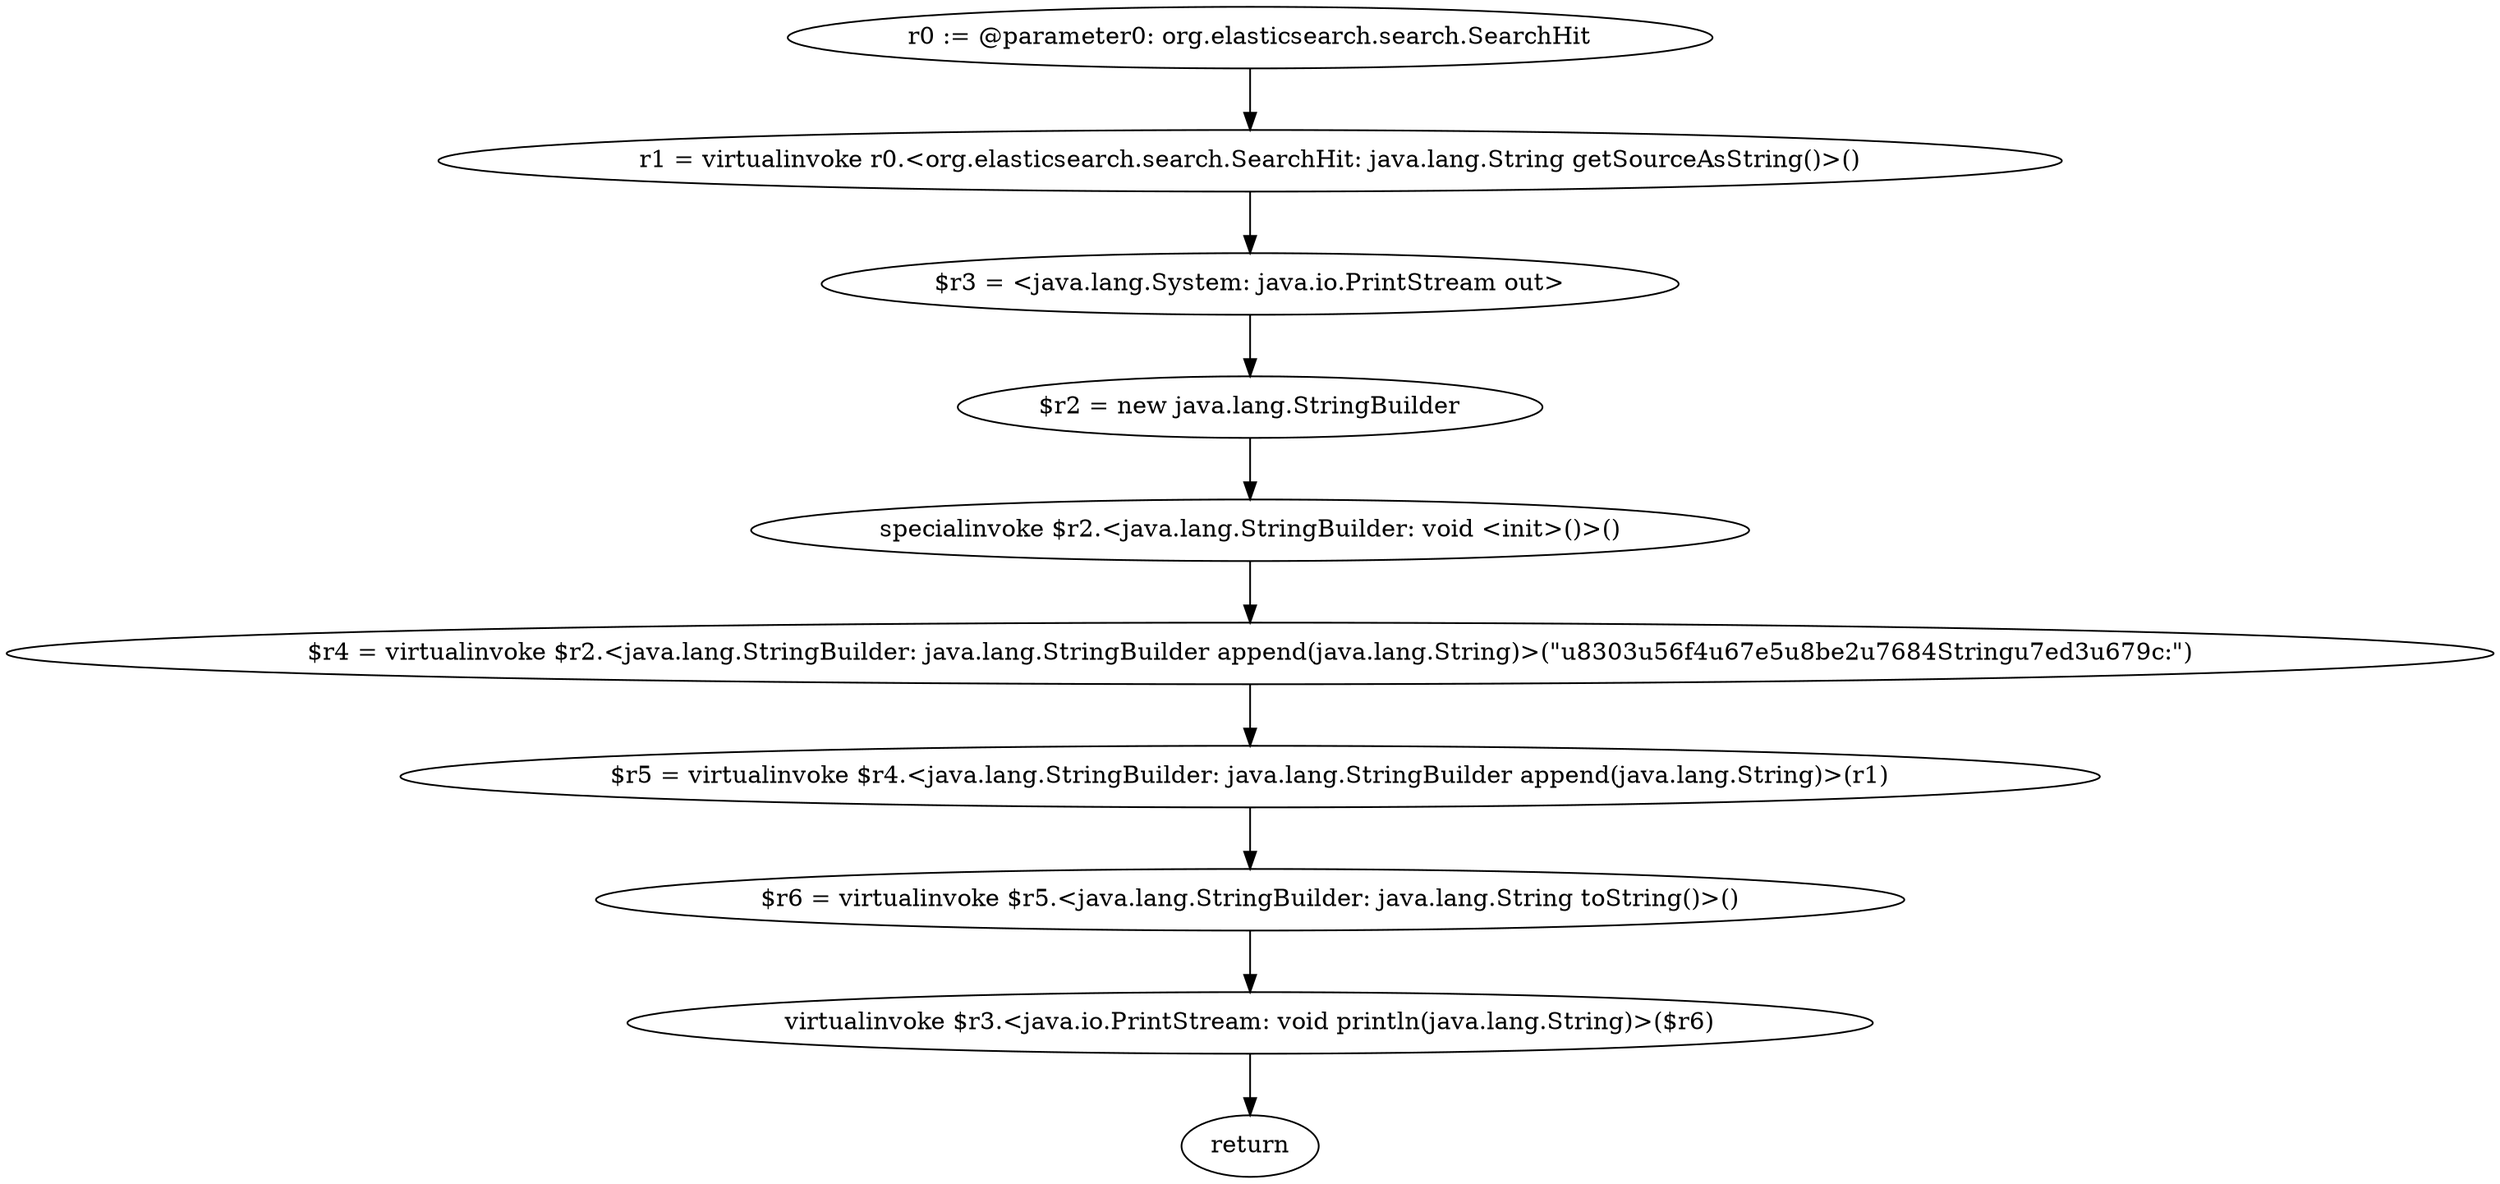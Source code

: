 digraph "unitGraph" {
    "r0 := @parameter0: org.elasticsearch.search.SearchHit"
    "r1 = virtualinvoke r0.<org.elasticsearch.search.SearchHit: java.lang.String getSourceAsString()>()"
    "$r3 = <java.lang.System: java.io.PrintStream out>"
    "$r2 = new java.lang.StringBuilder"
    "specialinvoke $r2.<java.lang.StringBuilder: void <init>()>()"
    "$r4 = virtualinvoke $r2.<java.lang.StringBuilder: java.lang.StringBuilder append(java.lang.String)>(\"\u8303\u56f4\u67e5\u8be2\u7684String\u7ed3\u679c:\")"
    "$r5 = virtualinvoke $r4.<java.lang.StringBuilder: java.lang.StringBuilder append(java.lang.String)>(r1)"
    "$r6 = virtualinvoke $r5.<java.lang.StringBuilder: java.lang.String toString()>()"
    "virtualinvoke $r3.<java.io.PrintStream: void println(java.lang.String)>($r6)"
    "return"
    "r0 := @parameter0: org.elasticsearch.search.SearchHit"->"r1 = virtualinvoke r0.<org.elasticsearch.search.SearchHit: java.lang.String getSourceAsString()>()";
    "r1 = virtualinvoke r0.<org.elasticsearch.search.SearchHit: java.lang.String getSourceAsString()>()"->"$r3 = <java.lang.System: java.io.PrintStream out>";
    "$r3 = <java.lang.System: java.io.PrintStream out>"->"$r2 = new java.lang.StringBuilder";
    "$r2 = new java.lang.StringBuilder"->"specialinvoke $r2.<java.lang.StringBuilder: void <init>()>()";
    "specialinvoke $r2.<java.lang.StringBuilder: void <init>()>()"->"$r4 = virtualinvoke $r2.<java.lang.StringBuilder: java.lang.StringBuilder append(java.lang.String)>(\"\u8303\u56f4\u67e5\u8be2\u7684String\u7ed3\u679c:\")";
    "$r4 = virtualinvoke $r2.<java.lang.StringBuilder: java.lang.StringBuilder append(java.lang.String)>(\"\u8303\u56f4\u67e5\u8be2\u7684String\u7ed3\u679c:\")"->"$r5 = virtualinvoke $r4.<java.lang.StringBuilder: java.lang.StringBuilder append(java.lang.String)>(r1)";
    "$r5 = virtualinvoke $r4.<java.lang.StringBuilder: java.lang.StringBuilder append(java.lang.String)>(r1)"->"$r6 = virtualinvoke $r5.<java.lang.StringBuilder: java.lang.String toString()>()";
    "$r6 = virtualinvoke $r5.<java.lang.StringBuilder: java.lang.String toString()>()"->"virtualinvoke $r3.<java.io.PrintStream: void println(java.lang.String)>($r6)";
    "virtualinvoke $r3.<java.io.PrintStream: void println(java.lang.String)>($r6)"->"return";
}
